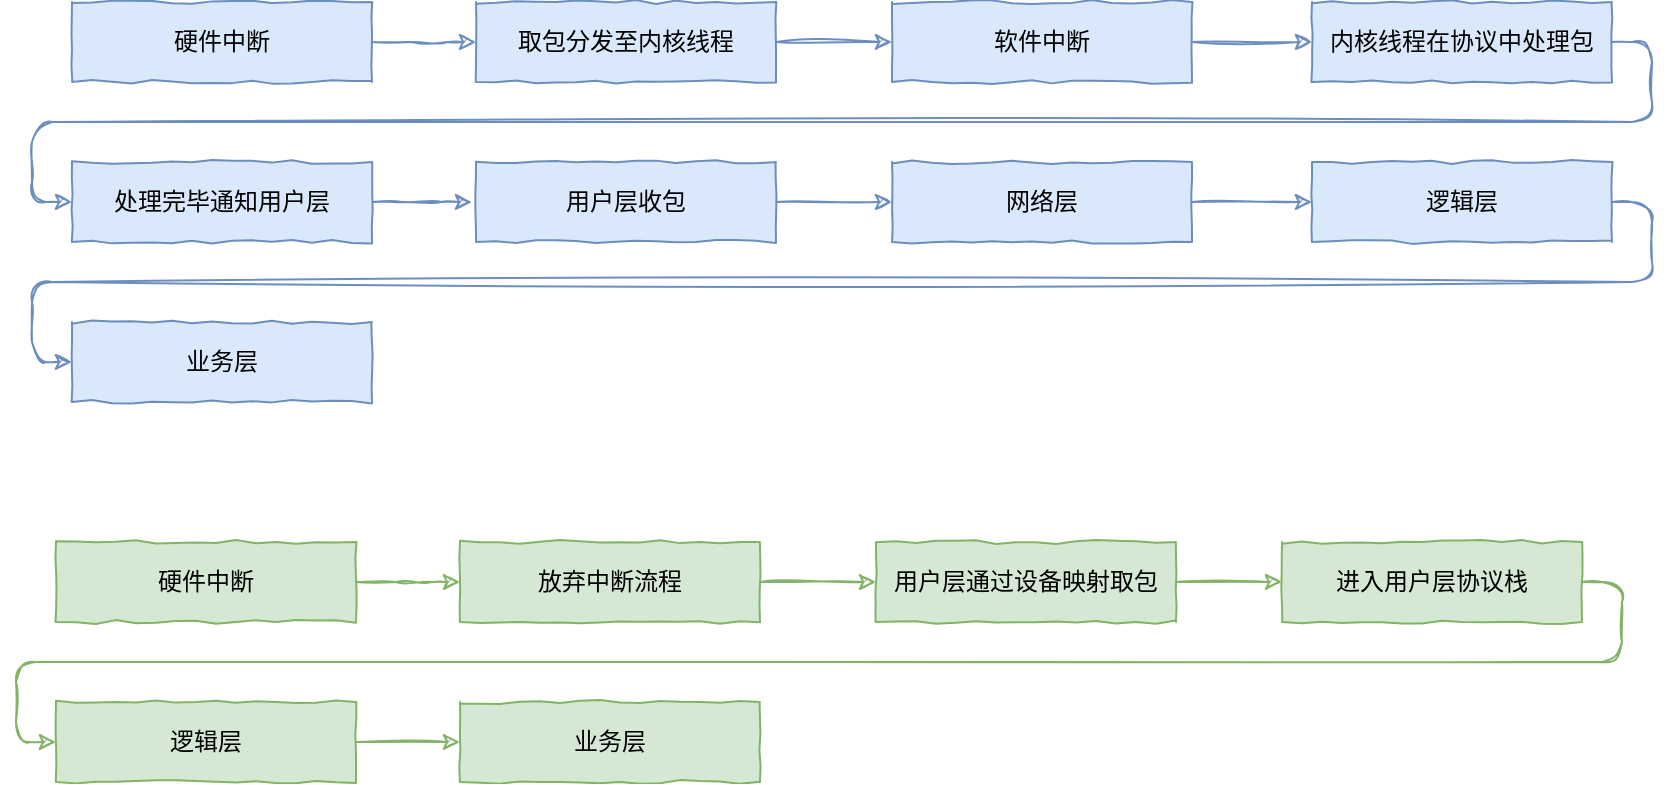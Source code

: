 <mxfile version="14.8.4" type="github">
  <diagram id="0tx-5QFWr5cOtWfD-GhC" name="第 1 页">
    <mxGraphModel dx="1865" dy="547" grid="1" gridSize="10" guides="1" tooltips="1" connect="1" arrows="1" fold="1" page="1" pageScale="1" pageWidth="827" pageHeight="1169" math="0" shadow="0">
      <root>
        <mxCell id="0" />
        <mxCell id="1" parent="0" />
        <mxCell id="YI17Ejr_8CnJgjA9TM0A-12" style="edgeStyle=orthogonalEdgeStyle;rounded=1;sketch=1;orthogonalLoop=1;jettySize=auto;html=1;exitX=1;exitY=0.5;exitDx=0;exitDy=0;entryX=0;entryY=0.5;entryDx=0;entryDy=0;fontFamily=Times New Roman;fillColor=#dae8fc;strokeColor=#6c8ebf;" edge="1" parent="1" source="YI17Ejr_8CnJgjA9TM0A-3" target="YI17Ejr_8CnJgjA9TM0A-9">
          <mxGeometry relative="1" as="geometry" />
        </mxCell>
        <mxCell id="YI17Ejr_8CnJgjA9TM0A-3" value="&lt;font face=&quot;Comic Sans MS&quot;&gt;取包分发至内核线程&lt;/font&gt;" style="rounded=0;whiteSpace=wrap;html=1;sketch=0;startSize=0;glass=0;shadow=0;comic=1;fillColor=#dae8fc;strokeColor=#6c8ebf;" vertex="1" parent="1">
          <mxGeometry x="232" y="80" width="150" height="40" as="geometry" />
        </mxCell>
        <mxCell id="YI17Ejr_8CnJgjA9TM0A-15" style="edgeStyle=orthogonalEdgeStyle;rounded=1;sketch=1;orthogonalLoop=1;jettySize=auto;html=1;exitX=1;exitY=0.5;exitDx=0;exitDy=0;entryX=0;entryY=0.5;entryDx=0;entryDy=0;fontFamily=Times New Roman;fillColor=#dae8fc;strokeColor=#6c8ebf;" edge="1" parent="1" source="YI17Ejr_8CnJgjA9TM0A-7" target="YI17Ejr_8CnJgjA9TM0A-14">
          <mxGeometry relative="1" as="geometry" />
        </mxCell>
        <mxCell id="YI17Ejr_8CnJgjA9TM0A-7" value="&lt;font face=&quot;Comic Sans MS&quot;&gt;内核线程在协议中处理包&lt;/font&gt;" style="rounded=0;whiteSpace=wrap;html=1;sketch=0;startSize=0;glass=0;shadow=0;comic=1;fillColor=#dae8fc;strokeColor=#6c8ebf;" vertex="1" parent="1">
          <mxGeometry x="650" y="80" width="150" height="40" as="geometry" />
        </mxCell>
        <mxCell id="YI17Ejr_8CnJgjA9TM0A-10" style="edgeStyle=orthogonalEdgeStyle;rounded=1;orthogonalLoop=1;jettySize=auto;html=1;exitX=1;exitY=0.5;exitDx=0;exitDy=0;fontFamily=Times New Roman;sketch=1;fillColor=#dae8fc;strokeColor=#6c8ebf;" edge="1" parent="1" source="YI17Ejr_8CnJgjA9TM0A-8" target="YI17Ejr_8CnJgjA9TM0A-3">
          <mxGeometry relative="1" as="geometry">
            <Array as="points">
              <mxPoint x="210" y="100" />
              <mxPoint x="210" y="100" />
            </Array>
          </mxGeometry>
        </mxCell>
        <mxCell id="YI17Ejr_8CnJgjA9TM0A-8" value="&lt;font face=&quot;Comic Sans MS&quot;&gt;硬件中断&lt;/font&gt;" style="rounded=0;whiteSpace=wrap;html=1;sketch=0;startSize=0;glass=0;shadow=0;comic=1;fillColor=#dae8fc;strokeColor=#6c8ebf;" vertex="1" parent="1">
          <mxGeometry x="30" y="80" width="150" height="40" as="geometry" />
        </mxCell>
        <mxCell id="YI17Ejr_8CnJgjA9TM0A-13" style="edgeStyle=orthogonalEdgeStyle;rounded=1;sketch=1;orthogonalLoop=1;jettySize=auto;html=1;exitX=1;exitY=0.5;exitDx=0;exitDy=0;entryX=0;entryY=0.5;entryDx=0;entryDy=0;fontFamily=Times New Roman;fillColor=#dae8fc;strokeColor=#6c8ebf;" edge="1" parent="1" source="YI17Ejr_8CnJgjA9TM0A-9" target="YI17Ejr_8CnJgjA9TM0A-7">
          <mxGeometry relative="1" as="geometry" />
        </mxCell>
        <mxCell id="YI17Ejr_8CnJgjA9TM0A-9" value="&lt;font face=&quot;Comic Sans MS&quot;&gt;软件中断&lt;/font&gt;" style="rounded=0;whiteSpace=wrap;html=1;sketch=0;startSize=0;glass=0;shadow=0;comic=1;fillColor=#dae8fc;strokeColor=#6c8ebf;" vertex="1" parent="1">
          <mxGeometry x="440" y="80" width="150" height="40" as="geometry" />
        </mxCell>
        <mxCell id="YI17Ejr_8CnJgjA9TM0A-20" style="edgeStyle=orthogonalEdgeStyle;rounded=1;sketch=1;orthogonalLoop=1;jettySize=auto;html=1;exitX=1;exitY=0.5;exitDx=0;exitDy=0;fontFamily=Times New Roman;fillColor=#dae8fc;strokeColor=#6c8ebf;" edge="1" parent="1" source="YI17Ejr_8CnJgjA9TM0A-14">
          <mxGeometry relative="1" as="geometry">
            <mxPoint x="230" y="180" as="targetPoint" />
          </mxGeometry>
        </mxCell>
        <mxCell id="YI17Ejr_8CnJgjA9TM0A-14" value="&lt;font face=&quot;Comic Sans MS&quot;&gt;处理完毕通知用户层&lt;/font&gt;" style="rounded=0;whiteSpace=wrap;html=1;sketch=0;startSize=0;glass=0;shadow=0;comic=1;fillColor=#dae8fc;strokeColor=#6c8ebf;" vertex="1" parent="1">
          <mxGeometry x="30" y="160" width="150" height="40" as="geometry" />
        </mxCell>
        <mxCell id="YI17Ejr_8CnJgjA9TM0A-21" style="edgeStyle=orthogonalEdgeStyle;rounded=1;sketch=1;orthogonalLoop=1;jettySize=auto;html=1;exitX=1;exitY=0.5;exitDx=0;exitDy=0;entryX=0;entryY=0.5;entryDx=0;entryDy=0;fontFamily=Times New Roman;fillColor=#dae8fc;strokeColor=#6c8ebf;" edge="1" parent="1" source="YI17Ejr_8CnJgjA9TM0A-16" target="YI17Ejr_8CnJgjA9TM0A-17">
          <mxGeometry relative="1" as="geometry" />
        </mxCell>
        <mxCell id="YI17Ejr_8CnJgjA9TM0A-16" value="&lt;font face=&quot;Comic Sans MS&quot;&gt;用户层收包&lt;/font&gt;" style="rounded=0;whiteSpace=wrap;html=1;sketch=0;startSize=0;glass=0;shadow=0;comic=1;fillColor=#dae8fc;strokeColor=#6c8ebf;" vertex="1" parent="1">
          <mxGeometry x="232" y="160" width="150" height="40" as="geometry" />
        </mxCell>
        <mxCell id="YI17Ejr_8CnJgjA9TM0A-22" style="edgeStyle=orthogonalEdgeStyle;rounded=1;sketch=1;orthogonalLoop=1;jettySize=auto;html=1;exitX=1;exitY=0.5;exitDx=0;exitDy=0;fontFamily=Times New Roman;fillColor=#dae8fc;strokeColor=#6c8ebf;" edge="1" parent="1" source="YI17Ejr_8CnJgjA9TM0A-17" target="YI17Ejr_8CnJgjA9TM0A-18">
          <mxGeometry relative="1" as="geometry" />
        </mxCell>
        <mxCell id="YI17Ejr_8CnJgjA9TM0A-17" value="&lt;font face=&quot;Comic Sans MS&quot;&gt;网络层&lt;/font&gt;" style="rounded=0;whiteSpace=wrap;html=1;sketch=0;startSize=0;glass=0;shadow=0;comic=1;fillColor=#dae8fc;strokeColor=#6c8ebf;" vertex="1" parent="1">
          <mxGeometry x="440" y="160" width="150" height="40" as="geometry" />
        </mxCell>
        <mxCell id="YI17Ejr_8CnJgjA9TM0A-25" style="edgeStyle=orthogonalEdgeStyle;sketch=1;orthogonalLoop=1;jettySize=auto;html=1;exitX=1;exitY=0.5;exitDx=0;exitDy=0;entryX=0;entryY=0.5;entryDx=0;entryDy=0;fontFamily=Times New Roman;strokeColor=#6c8ebf;fillColor=#dae8fc;" edge="1" parent="1" source="YI17Ejr_8CnJgjA9TM0A-18" target="YI17Ejr_8CnJgjA9TM0A-19">
          <mxGeometry relative="1" as="geometry" />
        </mxCell>
        <mxCell id="YI17Ejr_8CnJgjA9TM0A-18" value="&lt;font face=&quot;Comic Sans MS&quot;&gt;逻辑层&lt;/font&gt;" style="rounded=0;whiteSpace=wrap;html=1;sketch=0;startSize=0;glass=0;shadow=0;comic=1;fillColor=#dae8fc;strokeColor=#6c8ebf;" vertex="1" parent="1">
          <mxGeometry x="650" y="160" width="150" height="40" as="geometry" />
        </mxCell>
        <mxCell id="YI17Ejr_8CnJgjA9TM0A-19" value="&lt;font face=&quot;Comic Sans MS&quot;&gt;业务层&lt;/font&gt;" style="rounded=0;whiteSpace=wrap;html=1;sketch=0;startSize=0;glass=0;shadow=0;comic=1;fillColor=#dae8fc;strokeColor=#6c8ebf;" vertex="1" parent="1">
          <mxGeometry x="30" y="240" width="150" height="40" as="geometry" />
        </mxCell>
        <mxCell id="YI17Ejr_8CnJgjA9TM0A-26" style="edgeStyle=orthogonalEdgeStyle;rounded=1;sketch=1;orthogonalLoop=1;jettySize=auto;html=1;exitX=1;exitY=0.5;exitDx=0;exitDy=0;entryX=0;entryY=0.5;entryDx=0;entryDy=0;fontFamily=Times New Roman;fillColor=#d5e8d4;strokeColor=#82b366;" edge="1" parent="1" source="YI17Ejr_8CnJgjA9TM0A-27" target="YI17Ejr_8CnJgjA9TM0A-33">
          <mxGeometry relative="1" as="geometry" />
        </mxCell>
        <mxCell id="YI17Ejr_8CnJgjA9TM0A-27" value="&lt;font face=&quot;Comic Sans MS&quot;&gt;放弃中断流程&lt;/font&gt;" style="rounded=0;whiteSpace=wrap;html=1;sketch=0;startSize=0;glass=0;shadow=0;comic=1;fillColor=#d5e8d4;strokeColor=#82b366;" vertex="1" parent="1">
          <mxGeometry x="224" y="350" width="150" height="40" as="geometry" />
        </mxCell>
        <mxCell id="YI17Ejr_8CnJgjA9TM0A-30" style="edgeStyle=orthogonalEdgeStyle;rounded=1;orthogonalLoop=1;jettySize=auto;html=1;exitX=1;exitY=0.5;exitDx=0;exitDy=0;fontFamily=Times New Roman;sketch=1;fillColor=#d5e8d4;strokeColor=#82b366;" edge="1" parent="1" source="YI17Ejr_8CnJgjA9TM0A-31" target="YI17Ejr_8CnJgjA9TM0A-27">
          <mxGeometry relative="1" as="geometry">
            <Array as="points">
              <mxPoint x="202" y="370" />
              <mxPoint x="202" y="370" />
            </Array>
          </mxGeometry>
        </mxCell>
        <mxCell id="YI17Ejr_8CnJgjA9TM0A-31" value="&lt;font face=&quot;Comic Sans MS&quot;&gt;硬件中断&lt;/font&gt;" style="rounded=0;whiteSpace=wrap;html=1;sketch=0;startSize=0;glass=0;shadow=0;comic=1;fillColor=#d5e8d4;strokeColor=#82b366;" vertex="1" parent="1">
          <mxGeometry x="22" y="350" width="150" height="40" as="geometry" />
        </mxCell>
        <mxCell id="YI17Ejr_8CnJgjA9TM0A-44" style="edgeStyle=orthogonalEdgeStyle;sketch=1;orthogonalLoop=1;jettySize=auto;html=1;exitX=1;exitY=0.5;exitDx=0;exitDy=0;entryX=0;entryY=0.5;entryDx=0;entryDy=0;fontFamily=Times New Roman;strokeColor=#82b366;fillColor=#d5e8d4;" edge="1" parent="1" source="YI17Ejr_8CnJgjA9TM0A-33" target="YI17Ejr_8CnJgjA9TM0A-39">
          <mxGeometry relative="1" as="geometry" />
        </mxCell>
        <mxCell id="YI17Ejr_8CnJgjA9TM0A-33" value="&lt;font face=&quot;Comic Sans MS&quot;&gt;用户层通过设备映射取包&lt;/font&gt;" style="rounded=0;whiteSpace=wrap;html=1;sketch=0;startSize=0;glass=0;shadow=0;comic=1;fillColor=#d5e8d4;strokeColor=#82b366;" vertex="1" parent="1">
          <mxGeometry x="432" y="350" width="150" height="40" as="geometry" />
        </mxCell>
        <mxCell id="YI17Ejr_8CnJgjA9TM0A-45" style="edgeStyle=orthogonalEdgeStyle;sketch=1;orthogonalLoop=1;jettySize=auto;html=1;exitX=1;exitY=0.5;exitDx=0;exitDy=0;entryX=0;entryY=0.5;entryDx=0;entryDy=0;fontFamily=Times New Roman;strokeColor=#82b366;fillColor=#d5e8d4;" edge="1" parent="1" source="YI17Ejr_8CnJgjA9TM0A-39" target="YI17Ejr_8CnJgjA9TM0A-41">
          <mxGeometry relative="1" as="geometry" />
        </mxCell>
        <mxCell id="YI17Ejr_8CnJgjA9TM0A-39" value="&lt;font face=&quot;Comic Sans MS&quot;&gt;进入用户层协议栈&lt;/font&gt;" style="rounded=0;whiteSpace=wrap;html=1;sketch=0;startSize=0;glass=0;shadow=0;comic=1;fillColor=#d5e8d4;strokeColor=#82b366;" vertex="1" parent="1">
          <mxGeometry x="635" y="350" width="150" height="40" as="geometry" />
        </mxCell>
        <mxCell id="YI17Ejr_8CnJgjA9TM0A-40" style="edgeStyle=orthogonalEdgeStyle;sketch=1;orthogonalLoop=1;jettySize=auto;html=1;exitX=1;exitY=0.5;exitDx=0;exitDy=0;entryX=0;entryY=0.5;entryDx=0;entryDy=0;fontFamily=Times New Roman;strokeColor=#82b366;fillColor=#d5e8d4;" edge="1" parent="1" source="YI17Ejr_8CnJgjA9TM0A-41" target="YI17Ejr_8CnJgjA9TM0A-42">
          <mxGeometry relative="1" as="geometry" />
        </mxCell>
        <mxCell id="YI17Ejr_8CnJgjA9TM0A-41" value="&lt;font face=&quot;Comic Sans MS&quot;&gt;逻辑层&lt;/font&gt;" style="rounded=0;whiteSpace=wrap;html=1;sketch=0;startSize=0;glass=0;shadow=0;comic=1;fillColor=#d5e8d4;strokeColor=#82b366;" vertex="1" parent="1">
          <mxGeometry x="22" y="430" width="150" height="40" as="geometry" />
        </mxCell>
        <mxCell id="YI17Ejr_8CnJgjA9TM0A-42" value="&lt;font face=&quot;Comic Sans MS&quot;&gt;业务层&lt;/font&gt;" style="rounded=0;whiteSpace=wrap;html=1;sketch=0;startSize=0;glass=0;shadow=0;comic=1;fillColor=#d5e8d4;strokeColor=#82b366;" vertex="1" parent="1">
          <mxGeometry x="224" y="430" width="150" height="40" as="geometry" />
        </mxCell>
      </root>
    </mxGraphModel>
  </diagram>
</mxfile>

